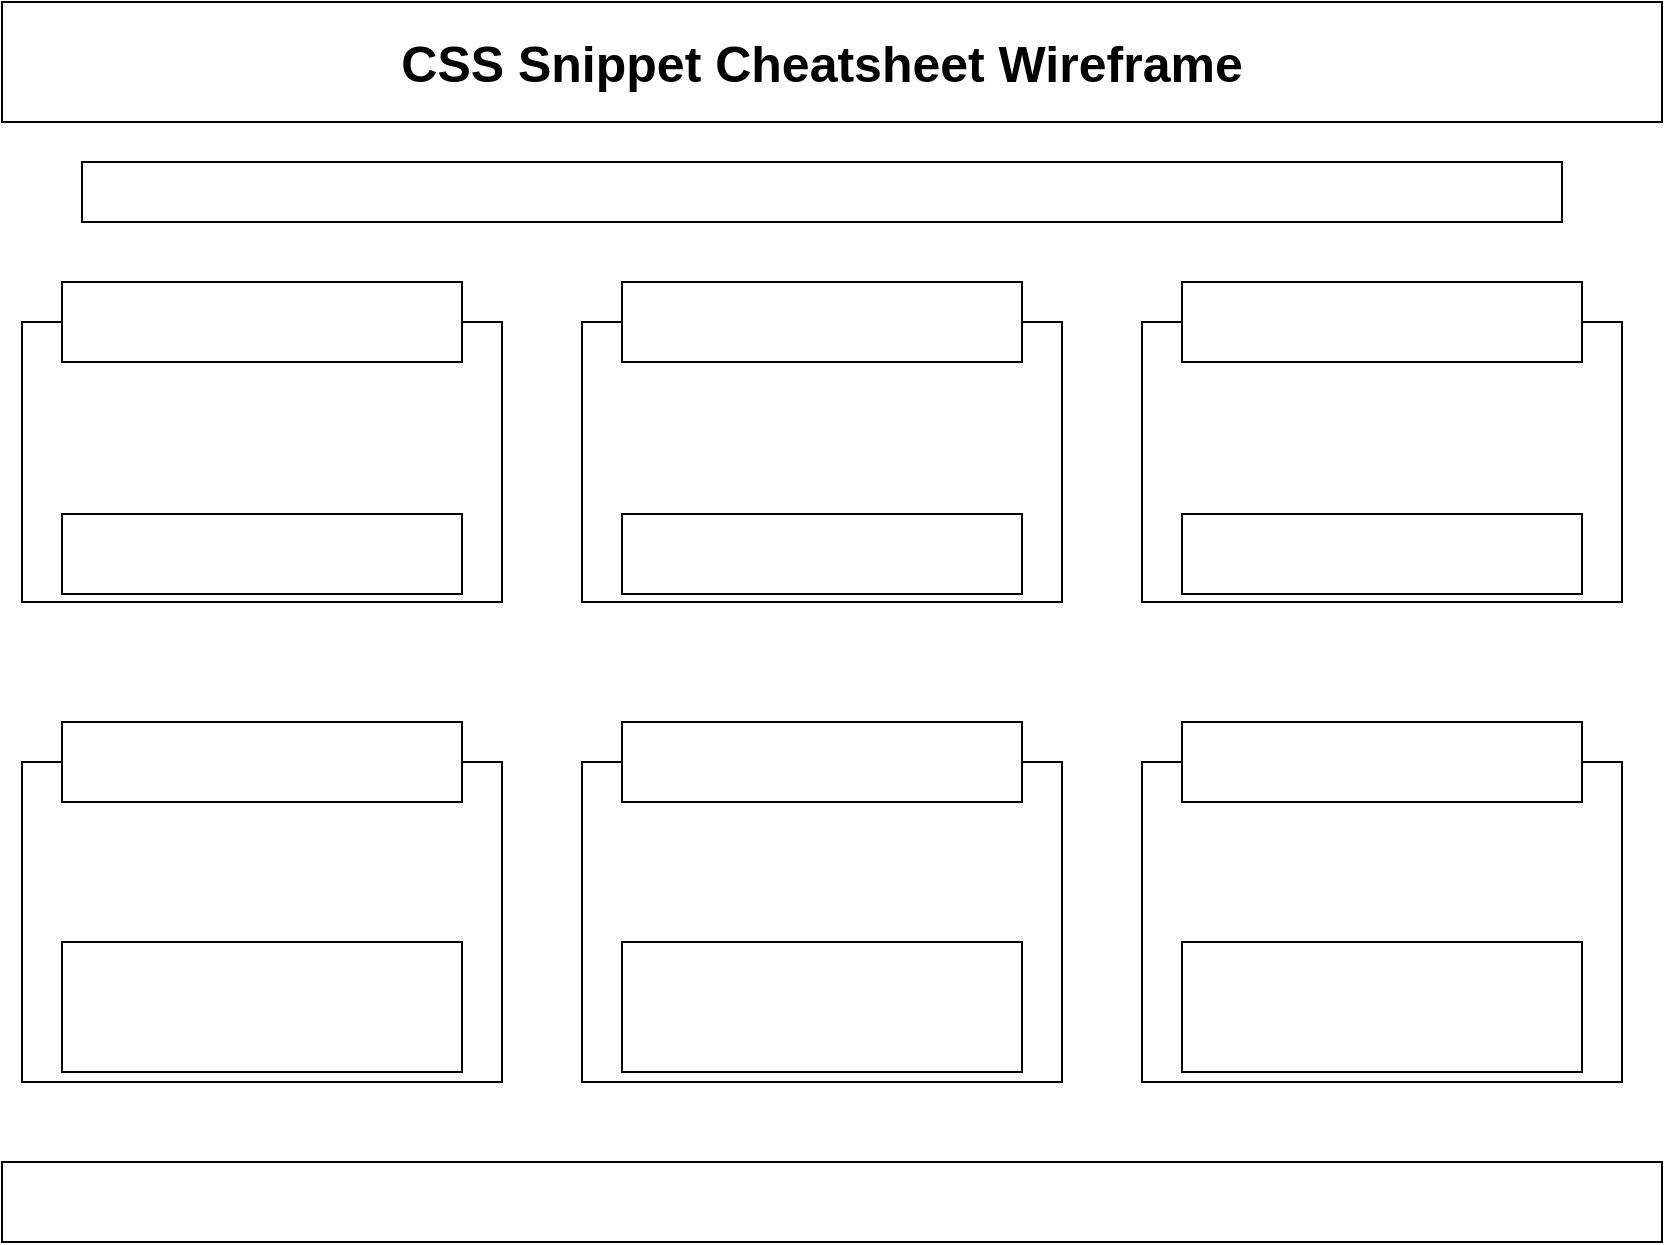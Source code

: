 <mxfile version="21.7.5" type="github">
  <diagram name="Page-1" id="IjwBO_fsa4uc4oZu1k6F">
    <mxGraphModel dx="1372" dy="830" grid="1" gridSize="10" guides="1" tooltips="1" connect="1" arrows="1" fold="1" page="1" pageScale="1" pageWidth="850" pageHeight="1100" math="0" shadow="0">
      <root>
        <mxCell id="0" />
        <mxCell id="1" parent="0" />
        <mxCell id="k1A4y669EGhPKiZc0yZ0-11" value="" style="rounded=0;whiteSpace=wrap;html=1;" vertex="1" parent="1">
          <mxGeometry x="580" y="180" width="240" height="140" as="geometry" />
        </mxCell>
        <mxCell id="k1A4y669EGhPKiZc0yZ0-12" value="" style="rounded=0;whiteSpace=wrap;html=1;" vertex="1" parent="1">
          <mxGeometry x="20" y="180" width="240" height="140" as="geometry" />
        </mxCell>
        <mxCell id="k1A4y669EGhPKiZc0yZ0-13" value="" style="rounded=0;whiteSpace=wrap;html=1;" vertex="1" parent="1">
          <mxGeometry x="300" y="180" width="240" height="140" as="geometry" />
        </mxCell>
        <mxCell id="k1A4y669EGhPKiZc0yZ0-14" value="" style="rounded=0;whiteSpace=wrap;html=1;" vertex="1" parent="1">
          <mxGeometry x="580" y="400" width="240" height="160" as="geometry" />
        </mxCell>
        <mxCell id="k1A4y669EGhPKiZc0yZ0-15" value="" style="rounded=0;whiteSpace=wrap;html=1;" vertex="1" parent="1">
          <mxGeometry x="20" y="400" width="240" height="160" as="geometry" />
        </mxCell>
        <mxCell id="k1A4y669EGhPKiZc0yZ0-16" value="" style="rounded=0;whiteSpace=wrap;html=1;" vertex="1" parent="1">
          <mxGeometry x="300" y="400" width="240" height="160" as="geometry" />
        </mxCell>
        <mxCell id="k1A4y669EGhPKiZc0yZ0-1" value="" style="rounded=0;whiteSpace=wrap;html=1;" vertex="1" parent="1">
          <mxGeometry x="10" y="20" width="830" height="60" as="geometry" />
        </mxCell>
        <mxCell id="k1A4y669EGhPKiZc0yZ0-2" value="" style="rounded=0;whiteSpace=wrap;html=1;" vertex="1" parent="1">
          <mxGeometry x="50" y="100" width="740" height="30" as="geometry" />
        </mxCell>
        <mxCell id="k1A4y669EGhPKiZc0yZ0-4" value="" style="rounded=0;whiteSpace=wrap;html=1;" vertex="1" parent="1">
          <mxGeometry x="600" y="160" width="200" height="40" as="geometry" />
        </mxCell>
        <mxCell id="k1A4y669EGhPKiZc0yZ0-5" value="" style="rounded=0;whiteSpace=wrap;html=1;" vertex="1" parent="1">
          <mxGeometry x="40" y="160" width="200" height="40" as="geometry" />
        </mxCell>
        <mxCell id="k1A4y669EGhPKiZc0yZ0-6" value="" style="rounded=0;whiteSpace=wrap;html=1;" vertex="1" parent="1">
          <mxGeometry x="320" y="160" width="200" height="40" as="geometry" />
        </mxCell>
        <mxCell id="k1A4y669EGhPKiZc0yZ0-8" value="" style="rounded=0;whiteSpace=wrap;html=1;" vertex="1" parent="1">
          <mxGeometry x="600" y="380" width="200" height="40" as="geometry" />
        </mxCell>
        <mxCell id="k1A4y669EGhPKiZc0yZ0-9" value="" style="rounded=0;whiteSpace=wrap;html=1;" vertex="1" parent="1">
          <mxGeometry x="40" y="380" width="200" height="40" as="geometry" />
        </mxCell>
        <mxCell id="k1A4y669EGhPKiZc0yZ0-10" value="" style="rounded=0;whiteSpace=wrap;html=1;" vertex="1" parent="1">
          <mxGeometry x="320" y="380" width="200" height="40" as="geometry" />
        </mxCell>
        <mxCell id="k1A4y669EGhPKiZc0yZ0-18" value="" style="rounded=0;whiteSpace=wrap;html=1;" vertex="1" parent="1">
          <mxGeometry x="600" y="276" width="200" height="40" as="geometry" />
        </mxCell>
        <mxCell id="k1A4y669EGhPKiZc0yZ0-19" value="" style="rounded=0;whiteSpace=wrap;html=1;" vertex="1" parent="1">
          <mxGeometry x="40" y="276" width="200" height="40" as="geometry" />
        </mxCell>
        <mxCell id="k1A4y669EGhPKiZc0yZ0-20" value="" style="rounded=0;whiteSpace=wrap;html=1;" vertex="1" parent="1">
          <mxGeometry x="320" y="276" width="200" height="40" as="geometry" />
        </mxCell>
        <mxCell id="k1A4y669EGhPKiZc0yZ0-21" value="" style="rounded=0;whiteSpace=wrap;html=1;" vertex="1" parent="1">
          <mxGeometry x="600" y="490" width="200" height="65" as="geometry" />
        </mxCell>
        <mxCell id="k1A4y669EGhPKiZc0yZ0-22" value="" style="rounded=0;whiteSpace=wrap;html=1;" vertex="1" parent="1">
          <mxGeometry x="40" y="490" width="200" height="65" as="geometry" />
        </mxCell>
        <mxCell id="k1A4y669EGhPKiZc0yZ0-23" value="" style="rounded=0;whiteSpace=wrap;html=1;" vertex="1" parent="1">
          <mxGeometry x="320" y="490" width="200" height="65" as="geometry" />
        </mxCell>
        <mxCell id="k1A4y669EGhPKiZc0yZ0-24" value="" style="rounded=0;whiteSpace=wrap;html=1;" vertex="1" parent="1">
          <mxGeometry x="10" y="600" width="830" height="40" as="geometry" />
        </mxCell>
        <mxCell id="k1A4y669EGhPKiZc0yZ0-25" value="CSS Snippet Cheatsheet Wireframe" style="text;strokeColor=none;align=center;fillColor=none;html=1;verticalAlign=middle;whiteSpace=wrap;rounded=0;fontSize=25;fontStyle=1" vertex="1" parent="1">
          <mxGeometry x="140" y="25" width="560" height="50" as="geometry" />
        </mxCell>
      </root>
    </mxGraphModel>
  </diagram>
</mxfile>
